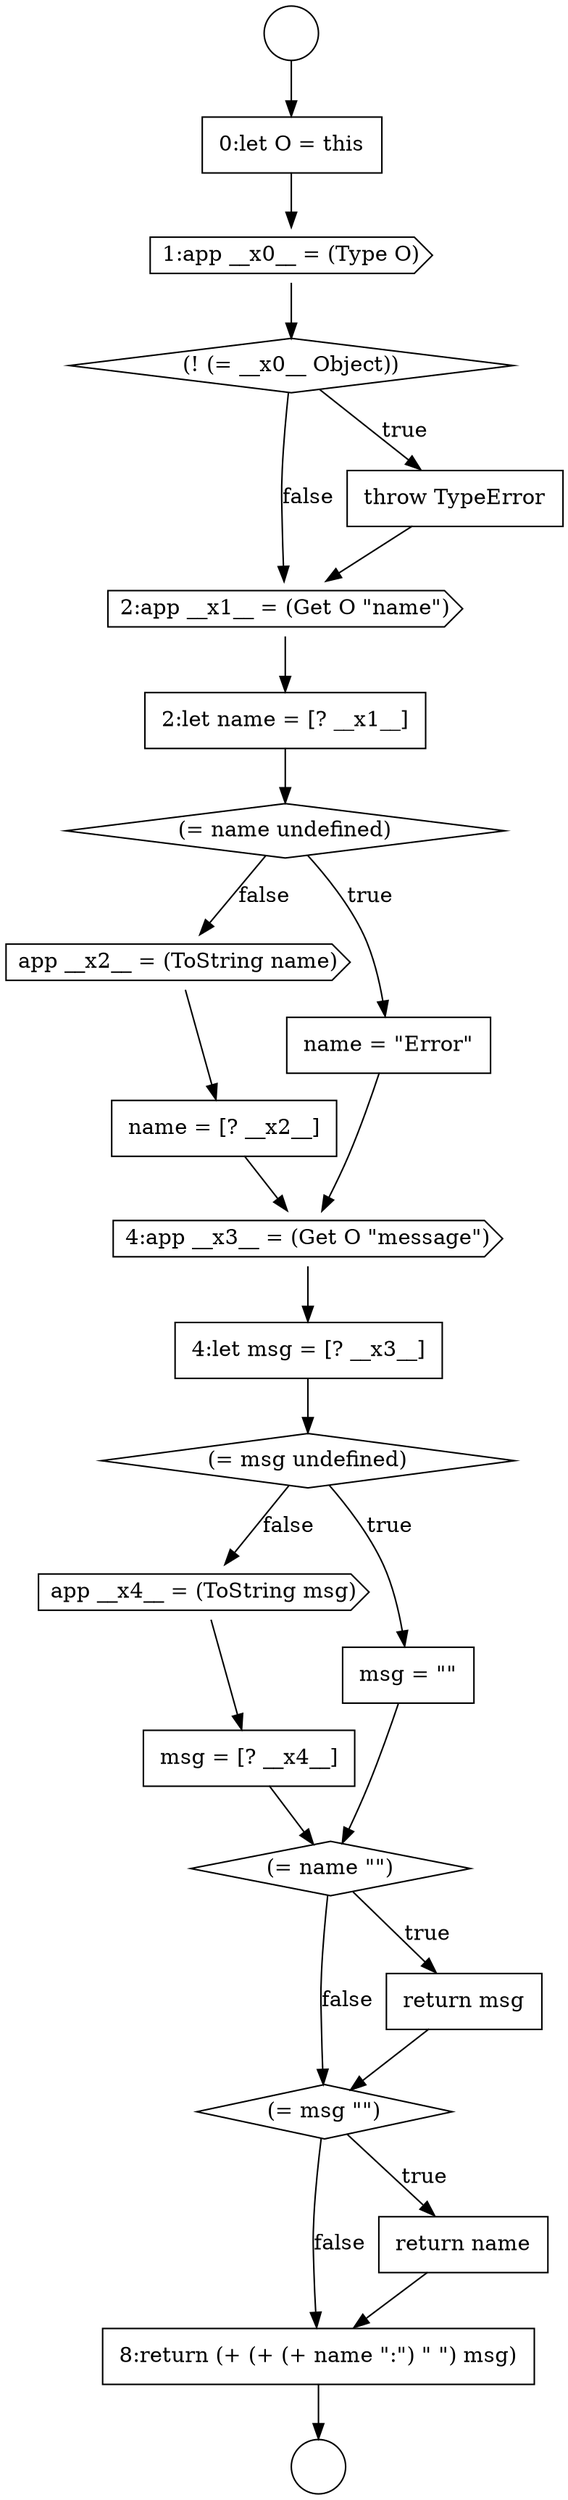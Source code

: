 digraph {
  node12549 [shape=cds, label=<<font color="black">app __x4__ = (ToString msg)</font>> color="black" fillcolor="white" style=filled]
  node12539 [shape=cds, label=<<font color="black">2:app __x1__ = (Get O &quot;name&quot;)</font>> color="black" fillcolor="white" style=filled]
  node12545 [shape=cds, label=<<font color="black">4:app __x3__ = (Get O &quot;message&quot;)</font>> color="black" fillcolor="white" style=filled]
  node12543 [shape=cds, label=<<font color="black">app __x2__ = (ToString name)</font>> color="black" fillcolor="white" style=filled]
  node12533 [shape=circle label=" " color="black" fillcolor="white" style=filled]
  node12553 [shape=diamond, label=<<font color="black">(= msg &quot;&quot;)</font>> color="black" fillcolor="white" style=filled]
  node12541 [shape=diamond, label=<<font color="black">(= name undefined)</font>> color="black" fillcolor="white" style=filled]
  node12547 [shape=diamond, label=<<font color="black">(= msg undefined)</font>> color="black" fillcolor="white" style=filled]
  node12537 [shape=diamond, label=<<font color="black">(! (= __x0__ Object))</font>> color="black" fillcolor="white" style=filled]
  node12551 [shape=diamond, label=<<font color="black">(= name &quot;&quot;)</font>> color="black" fillcolor="white" style=filled]
  node12534 [shape=circle label=" " color="black" fillcolor="white" style=filled]
  node12555 [shape=none, margin=0, label=<<font color="black">
    <table border="0" cellborder="1" cellspacing="0" cellpadding="10">
      <tr><td align="left">8:return (+ (+ (+ name &quot;:&quot;) &quot; &quot;) msg)</td></tr>
    </table>
  </font>> color="black" fillcolor="white" style=filled]
  node12535 [shape=none, margin=0, label=<<font color="black">
    <table border="0" cellborder="1" cellspacing="0" cellpadding="10">
      <tr><td align="left">0:let O = this</td></tr>
    </table>
  </font>> color="black" fillcolor="white" style=filled]
  node12536 [shape=cds, label=<<font color="black">1:app __x0__ = (Type O)</font>> color="black" fillcolor="white" style=filled]
  node12554 [shape=none, margin=0, label=<<font color="black">
    <table border="0" cellborder="1" cellspacing="0" cellpadding="10">
      <tr><td align="left">return name</td></tr>
    </table>
  </font>> color="black" fillcolor="white" style=filled]
  node12542 [shape=none, margin=0, label=<<font color="black">
    <table border="0" cellborder="1" cellspacing="0" cellpadding="10">
      <tr><td align="left">name = &quot;Error&quot;</td></tr>
    </table>
  </font>> color="black" fillcolor="white" style=filled]
  node12550 [shape=none, margin=0, label=<<font color="black">
    <table border="0" cellborder="1" cellspacing="0" cellpadding="10">
      <tr><td align="left">msg = [? __x4__]</td></tr>
    </table>
  </font>> color="black" fillcolor="white" style=filled]
  node12538 [shape=none, margin=0, label=<<font color="black">
    <table border="0" cellborder="1" cellspacing="0" cellpadding="10">
      <tr><td align="left">throw TypeError</td></tr>
    </table>
  </font>> color="black" fillcolor="white" style=filled]
  node12546 [shape=none, margin=0, label=<<font color="black">
    <table border="0" cellborder="1" cellspacing="0" cellpadding="10">
      <tr><td align="left">4:let msg = [? __x3__]</td></tr>
    </table>
  </font>> color="black" fillcolor="white" style=filled]
  node12540 [shape=none, margin=0, label=<<font color="black">
    <table border="0" cellborder="1" cellspacing="0" cellpadding="10">
      <tr><td align="left">2:let name = [? __x1__]</td></tr>
    </table>
  </font>> color="black" fillcolor="white" style=filled]
  node12548 [shape=none, margin=0, label=<<font color="black">
    <table border="0" cellborder="1" cellspacing="0" cellpadding="10">
      <tr><td align="left">msg = &quot;&quot;</td></tr>
    </table>
  </font>> color="black" fillcolor="white" style=filled]
  node12544 [shape=none, margin=0, label=<<font color="black">
    <table border="0" cellborder="1" cellspacing="0" cellpadding="10">
      <tr><td align="left">name = [? __x2__]</td></tr>
    </table>
  </font>> color="black" fillcolor="white" style=filled]
  node12552 [shape=none, margin=0, label=<<font color="black">
    <table border="0" cellborder="1" cellspacing="0" cellpadding="10">
      <tr><td align="left">return msg</td></tr>
    </table>
  </font>> color="black" fillcolor="white" style=filled]
  node12542 -> node12545 [ color="black"]
  node12552 -> node12553 [ color="black"]
  node12550 -> node12551 [ color="black"]
  node12543 -> node12544 [ color="black"]
  node12535 -> node12536 [ color="black"]
  node12539 -> node12540 [ color="black"]
  node12547 -> node12548 [label=<<font color="black">true</font>> color="black"]
  node12547 -> node12549 [label=<<font color="black">false</font>> color="black"]
  node12540 -> node12541 [ color="black"]
  node12549 -> node12550 [ color="black"]
  node12536 -> node12537 [ color="black"]
  node12537 -> node12538 [label=<<font color="black">true</font>> color="black"]
  node12537 -> node12539 [label=<<font color="black">false</font>> color="black"]
  node12551 -> node12552 [label=<<font color="black">true</font>> color="black"]
  node12551 -> node12553 [label=<<font color="black">false</font>> color="black"]
  node12555 -> node12534 [ color="black"]
  node12545 -> node12546 [ color="black"]
  node12541 -> node12542 [label=<<font color="black">true</font>> color="black"]
  node12541 -> node12543 [label=<<font color="black">false</font>> color="black"]
  node12554 -> node12555 [ color="black"]
  node12538 -> node12539 [ color="black"]
  node12553 -> node12554 [label=<<font color="black">true</font>> color="black"]
  node12553 -> node12555 [label=<<font color="black">false</font>> color="black"]
  node12546 -> node12547 [ color="black"]
  node12548 -> node12551 [ color="black"]
  node12544 -> node12545 [ color="black"]
  node12533 -> node12535 [ color="black"]
}
